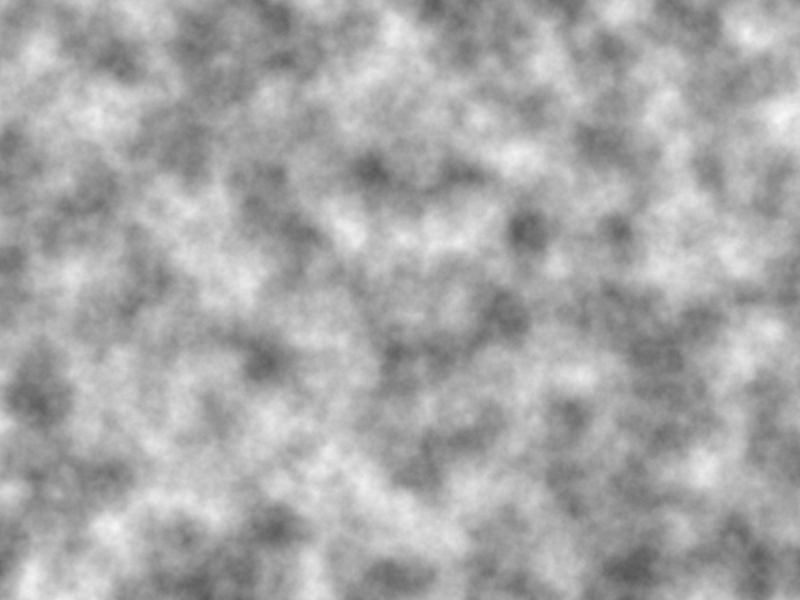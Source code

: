 // Persistence Of Vision raytracer version 3.5 sample file.
// CRATER_DAT.POV
// Render CRATER_DAT.POV (this file) to create the height_field
// image that is needed in CRATER.POV. Then render CRATER.POV.
// 
// ( You can use any output image type, but the quality will be
// best with the special 16-bit gray output that is supported
// by the PNG, TGA and PPM image types. For example the command
// line setting +fn will set the output image type to PNG. See
// the documentation for details. ) 
//
// -w512 -h384

global_settings { assumed_gamma 2.2 hf_gray_16 }

#include "colors.inc"

// a wrinkle colored plane

plane {z,10
 hollow on
 pigment{wrinkles
  color_map{
   [0 White*0.3]
   [1 White]
  }
 }
}

// Main spotlight creates crater mountain
light_source {0 color 1  spotlight point_at z*10
  radius 7 falloff 11
}

// Dim spotlight softens outer edges further
light_source {0 color .25  spotlight point_at z*10
  radius 2 falloff 15
}

// Narrow spotlight creates central peak
light_source {0 color .1  spotlight point_at z*10
  radius 0 falloff 1.3
}

// Negative spotlight cuts out crater insides
light_source {0 color -0.9  spotlight point_at z*10
  radius 5 falloff 9.5
}

// Dim negative spotlight counteracts dim positive light in center
light_source {0 color -.25  spotlight point_at z*10
  radius 3 falloff 8
}

